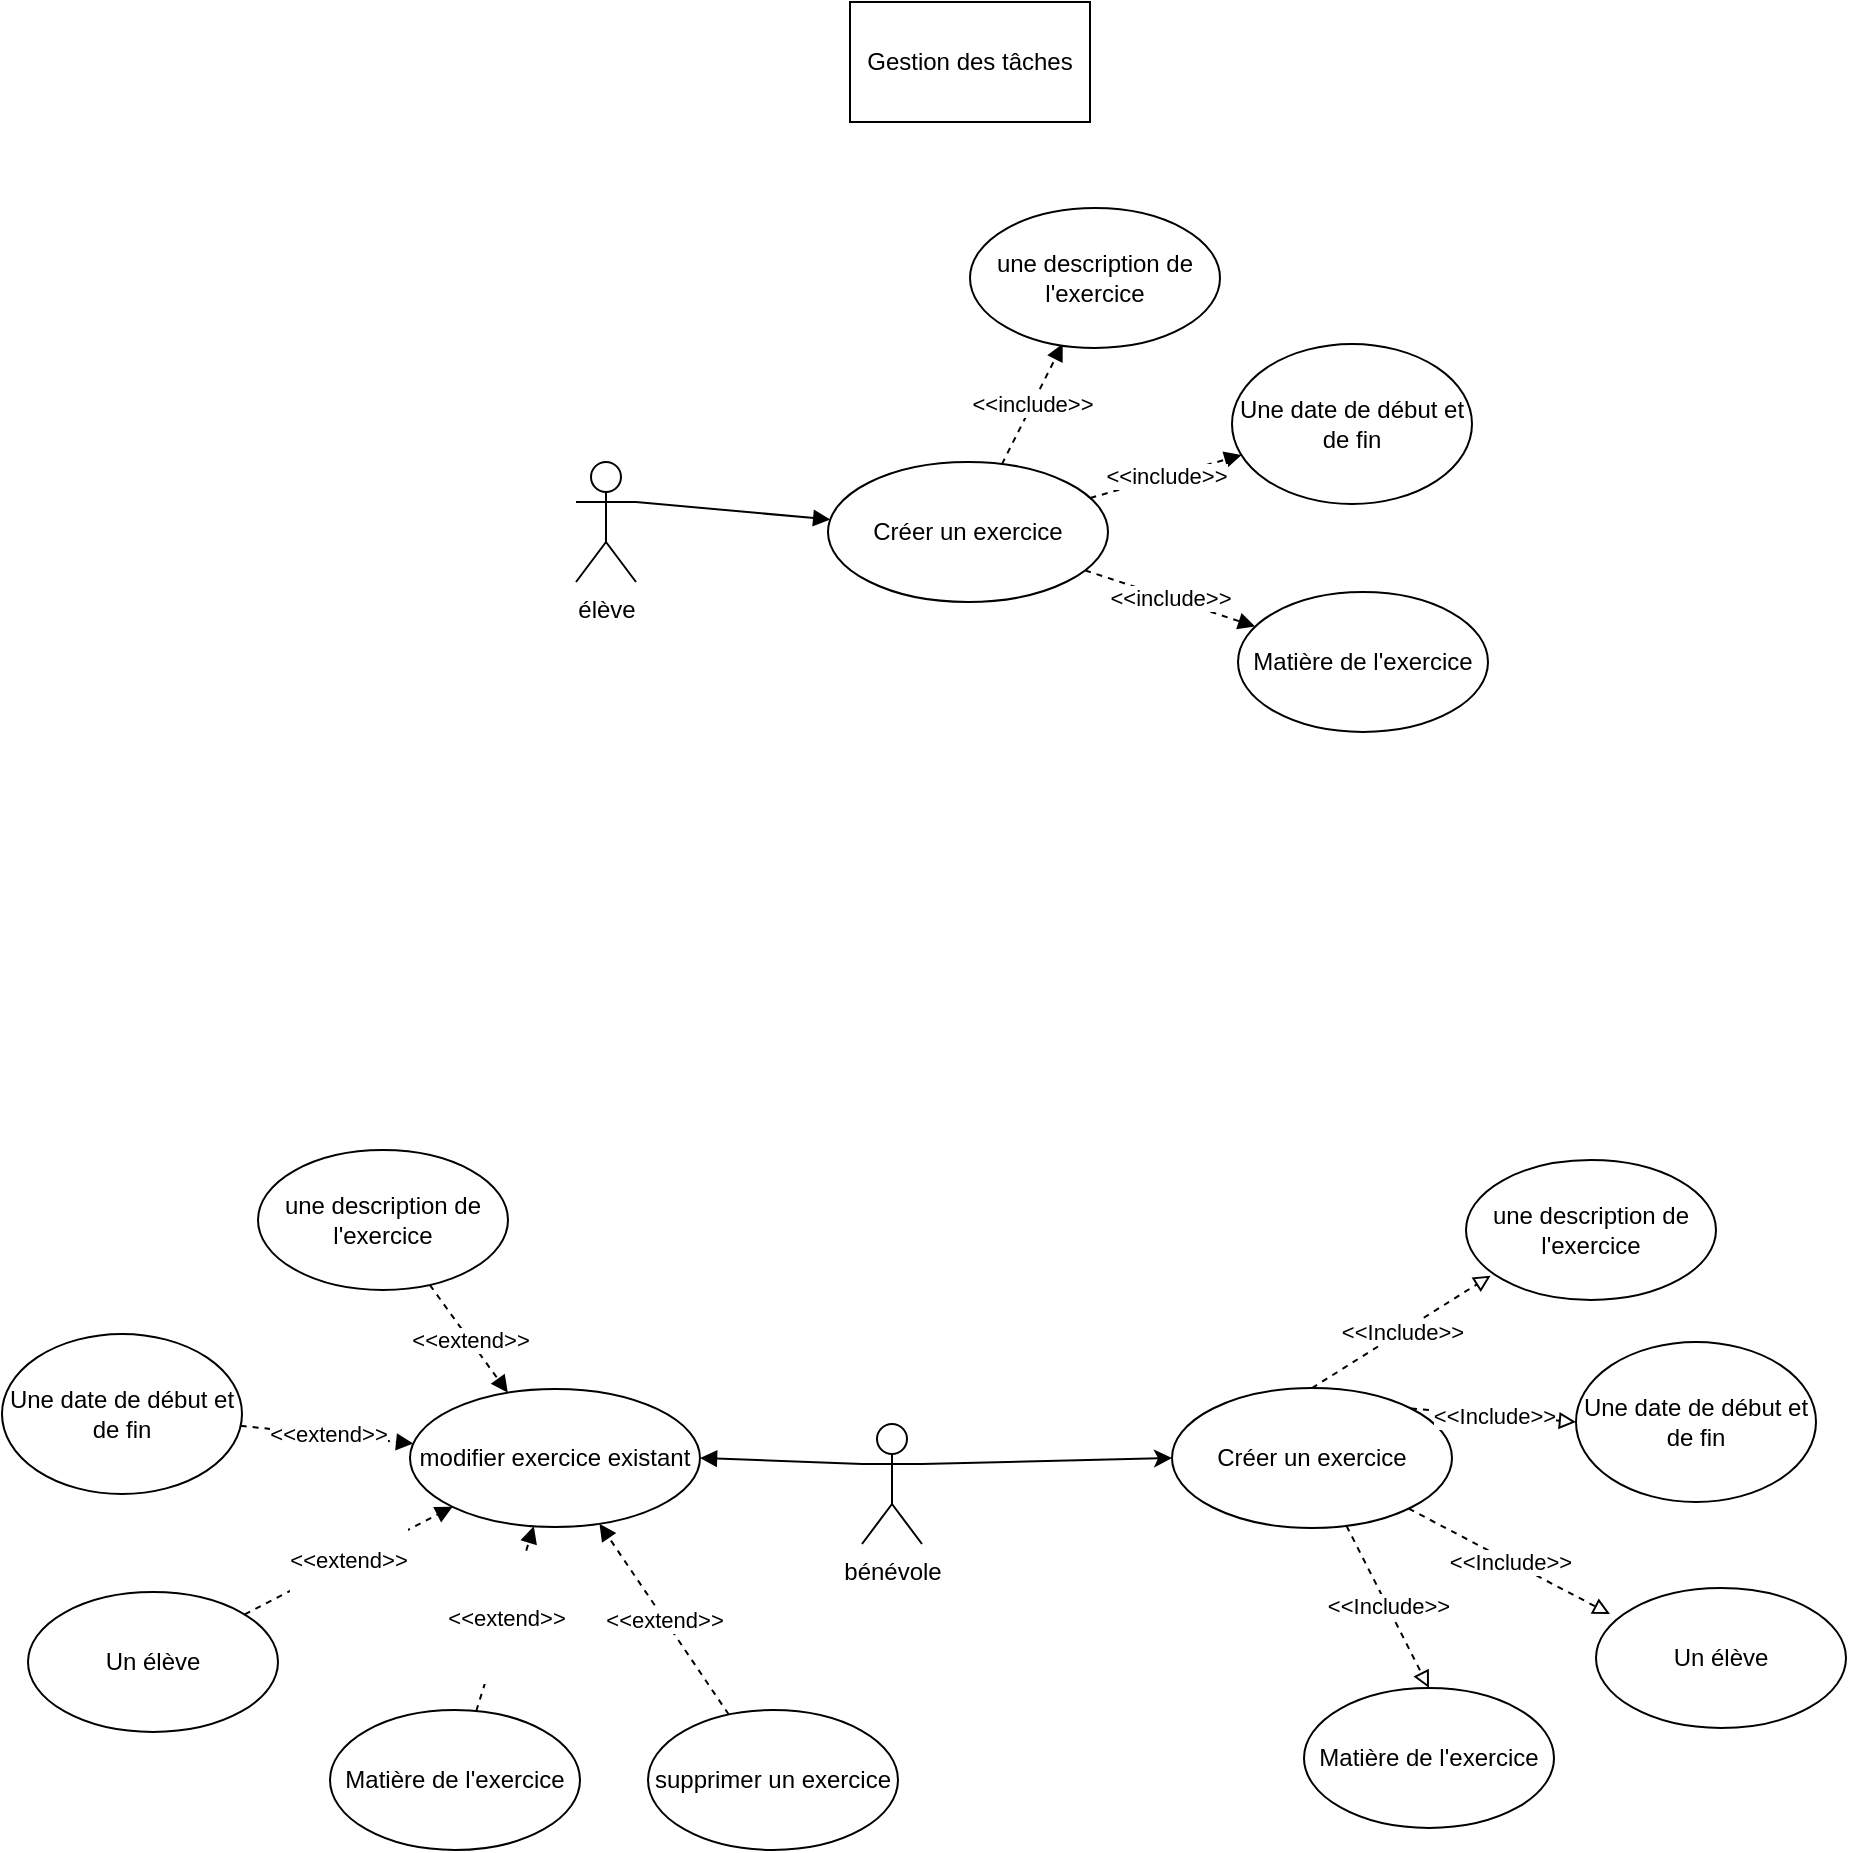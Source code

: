 <mxfile version="14.5.1" type="device"><diagram id="t2juNZFvHLWYE9JMnxJb" name="Page-1"><mxGraphModel dx="2012" dy="685" grid="0" gridSize="10" guides="1" tooltips="1" connect="1" arrows="1" fold="1" page="1" pageScale="1" pageWidth="827" pageHeight="1169" math="0" shadow="0"><root><mxCell id="0"/><mxCell id="1" parent="0"/><mxCell id="2RpTm27_KPFTQcwVif2T-1" value="Gestion des tâches" style="rounded=0;whiteSpace=wrap;html=1;" parent="1" vertex="1"><mxGeometry x="336" y="51" width="120" height="60" as="geometry"/></mxCell><mxCell id="M2xn3OnF1VamYhYji419-65" style="edgeStyle=none;rounded=0;orthogonalLoop=1;jettySize=auto;html=1;endArrow=block;endFill=1;exitX=1;exitY=0.333;exitDx=0;exitDy=0;exitPerimeter=0;" edge="1" parent="1" source="2RpTm27_KPFTQcwVif2T-2" target="M2xn3OnF1VamYhYji419-64"><mxGeometry relative="1" as="geometry"/></mxCell><mxCell id="2RpTm27_KPFTQcwVif2T-2" value="élève" style="shape=umlActor;verticalLabelPosition=bottom;verticalAlign=top;html=1;" parent="1" vertex="1"><mxGeometry x="199" y="281" width="30" height="60" as="geometry"/></mxCell><mxCell id="M2xn3OnF1VamYhYji419-51" style="edgeStyle=none;rounded=0;orthogonalLoop=1;jettySize=auto;html=1;entryX=1;entryY=0.5;entryDx=0;entryDy=0;endArrow=block;endFill=1;exitX=0;exitY=0.333;exitDx=0;exitDy=0;exitPerimeter=0;" edge="1" parent="1" source="2RpTm27_KPFTQcwVif2T-5" target="M2xn3OnF1VamYhYji419-40"><mxGeometry relative="1" as="geometry"/></mxCell><mxCell id="2RpTm27_KPFTQcwVif2T-5" value="bénévole" style="shape=umlActor;verticalLabelPosition=bottom;verticalAlign=top;html=1;" parent="1" vertex="1"><mxGeometry x="342" y="762" width="30" height="60" as="geometry"/></mxCell><mxCell id="sqHJIJvv-yVh7YY54Yef-2" value="" style="endArrow=classic;html=1;exitX=1;exitY=0.333;exitDx=0;exitDy=0;exitPerimeter=0;entryX=0;entryY=0.5;entryDx=0;entryDy=0;" parent="1" source="2RpTm27_KPFTQcwVif2T-5" target="sqHJIJvv-yVh7YY54Yef-5" edge="1"><mxGeometry width="50" height="50" relative="1" as="geometry"><mxPoint x="821" y="775" as="sourcePoint"/><mxPoint x="455" y="735" as="targetPoint"/></mxGeometry></mxCell><mxCell id="M2xn3OnF1VamYhYji419-43" value="&amp;lt;&amp;lt;Include&amp;gt;&amp;gt;" style="rounded=0;orthogonalLoop=1;jettySize=auto;html=1;dashed=1;endArrow=block;endFill=0;entryX=0.5;entryY=0;entryDx=0;entryDy=0;" edge="1" parent="1" source="sqHJIJvv-yVh7YY54Yef-5" target="M2xn3OnF1VamYhYji419-7"><mxGeometry relative="1" as="geometry"/></mxCell><mxCell id="sqHJIJvv-yVh7YY54Yef-5" value="Créer un exercice" style="ellipse;whiteSpace=wrap;html=1;" parent="1" vertex="1"><mxGeometry x="497" y="744" width="140" height="70" as="geometry"/></mxCell><mxCell id="M2xn3OnF1VamYhYji419-5" value="Une date de début et de fin" style="ellipse;whiteSpace=wrap;html=1;" vertex="1" parent="1"><mxGeometry x="699" y="721" width="120" height="80" as="geometry"/></mxCell><mxCell id="M2xn3OnF1VamYhYji419-7" value="Matière de l'exercice" style="ellipse;whiteSpace=wrap;html=1;" vertex="1" parent="1"><mxGeometry x="563" y="894" width="125" height="70" as="geometry"/></mxCell><mxCell id="M2xn3OnF1VamYhYji419-10" value="Un élève" style="ellipse;whiteSpace=wrap;html=1;" vertex="1" parent="1"><mxGeometry x="709" y="844" width="125" height="70" as="geometry"/></mxCell><mxCell id="M2xn3OnF1VamYhYji419-11" value="une description de l'exercice" style="ellipse;whiteSpace=wrap;html=1;" vertex="1" parent="1"><mxGeometry x="644" y="630" width="125" height="70" as="geometry"/></mxCell><mxCell id="M2xn3OnF1VamYhYji419-40" value="modifier exercice existant" style="ellipse;whiteSpace=wrap;html=1;" vertex="1" parent="1"><mxGeometry x="116" y="744.5" width="145" height="69" as="geometry"/></mxCell><mxCell id="M2xn3OnF1VamYhYji419-46" value="&amp;lt;&amp;lt;Include&amp;gt;&amp;gt;" style="rounded=0;orthogonalLoop=1;jettySize=auto;html=1;dashed=1;endArrow=block;endFill=0;entryX=0.056;entryY=0.186;entryDx=0;entryDy=0;entryPerimeter=0;" edge="1" parent="1" source="sqHJIJvv-yVh7YY54Yef-5" target="M2xn3OnF1VamYhYji419-10"><mxGeometry relative="1" as="geometry"><mxPoint x="539.885" y="824.885" as="sourcePoint"/><mxPoint x="375.5" y="915" as="targetPoint"/></mxGeometry></mxCell><mxCell id="M2xn3OnF1VamYhYji419-47" value="&amp;lt;&amp;lt;Include&amp;gt;&amp;gt;" style="rounded=0;orthogonalLoop=1;jettySize=auto;html=1;dashed=1;endArrow=block;endFill=0;entryX=0;entryY=0.5;entryDx=0;entryDy=0;exitX=1;exitY=0;exitDx=0;exitDy=0;" edge="1" parent="1" source="sqHJIJvv-yVh7YY54Yef-5" target="M2xn3OnF1VamYhYji419-5"><mxGeometry relative="1" as="geometry"><mxPoint x="549.885" y="834.885" as="sourcePoint"/><mxPoint x="385.5" y="925" as="targetPoint"/></mxGeometry></mxCell><mxCell id="M2xn3OnF1VamYhYji419-48" value="&amp;lt;&amp;lt;Include&amp;gt;&amp;gt;" style="rounded=0;orthogonalLoop=1;jettySize=auto;html=1;dashed=1;endArrow=block;endFill=0;entryX=0.099;entryY=0.826;entryDx=0;entryDy=0;exitX=0.5;exitY=0;exitDx=0;exitDy=0;entryPerimeter=0;" edge="1" parent="1" source="sqHJIJvv-yVh7YY54Yef-5" target="M2xn3OnF1VamYhYji419-11"><mxGeometry relative="1" as="geometry"><mxPoint x="559.885" y="844.885" as="sourcePoint"/><mxPoint x="395.5" y="935" as="targetPoint"/></mxGeometry></mxCell><mxCell id="M2xn3OnF1VamYhYji419-57" value="&amp;lt;&amp;lt;extend&amp;gt;&amp;gt;" style="edgeStyle=none;rounded=0;orthogonalLoop=1;jettySize=auto;html=1;endArrow=block;endFill=1;dashed=1;" edge="1" parent="1" source="M2xn3OnF1VamYhYji419-53" target="M2xn3OnF1VamYhYji419-40"><mxGeometry relative="1" as="geometry"/></mxCell><mxCell id="M2xn3OnF1VamYhYji419-53" value="une description de l'exercice" style="ellipse;whiteSpace=wrap;html=1;" vertex="1" parent="1"><mxGeometry x="40" y="625" width="125" height="70" as="geometry"/></mxCell><mxCell id="M2xn3OnF1VamYhYji419-58" value="&#10;&#10;&lt;span style=&quot;color: rgb(0, 0, 0); font-family: helvetica; font-size: 11px; font-style: normal; font-weight: 400; letter-spacing: normal; text-align: center; text-indent: 0px; text-transform: none; word-spacing: 0px; background-color: rgb(255, 255, 255); display: inline; float: none;&quot;&gt;&amp;lt;&amp;lt;extend&amp;gt;&amp;gt;&lt;/span&gt;&#10;&#10;" style="edgeStyle=none;rounded=0;orthogonalLoop=1;jettySize=auto;html=1;dashed=1;endArrow=block;endFill=1;" edge="1" parent="1" source="M2xn3OnF1VamYhYji419-54" target="M2xn3OnF1VamYhYji419-40"><mxGeometry relative="1" as="geometry"/></mxCell><mxCell id="M2xn3OnF1VamYhYji419-54" value="Une date de début et de fin" style="ellipse;whiteSpace=wrap;html=1;" vertex="1" parent="1"><mxGeometry x="-88" y="717" width="120" height="80" as="geometry"/></mxCell><mxCell id="M2xn3OnF1VamYhYji419-59" value="&#10;&#10;&lt;span style=&quot;color: rgb(0, 0, 0); font-family: helvetica; font-size: 11px; font-style: normal; font-weight: 400; letter-spacing: normal; text-align: center; text-indent: 0px; text-transform: none; word-spacing: 0px; background-color: rgb(255, 255, 255); display: inline; float: none;&quot;&gt;&amp;lt;&amp;lt;extend&amp;gt;&amp;gt;&lt;/span&gt;&#10;&#10;" style="edgeStyle=none;rounded=0;orthogonalLoop=1;jettySize=auto;html=1;entryX=0;entryY=1;entryDx=0;entryDy=0;dashed=1;endArrow=block;endFill=1;" edge="1" parent="1" source="M2xn3OnF1VamYhYji419-55" target="M2xn3OnF1VamYhYji419-40"><mxGeometry relative="1" as="geometry"/></mxCell><mxCell id="M2xn3OnF1VamYhYji419-55" value="Un élève" style="ellipse;whiteSpace=wrap;html=1;" vertex="1" parent="1"><mxGeometry x="-75" y="846" width="125" height="70" as="geometry"/></mxCell><mxCell id="M2xn3OnF1VamYhYji419-60" value="&#10;&#10;&lt;span style=&quot;color: rgb(0, 0, 0); font-family: helvetica; font-size: 11px; font-style: normal; font-weight: 400; letter-spacing: normal; text-align: center; text-indent: 0px; text-transform: none; word-spacing: 0px; background-color: rgb(255, 255, 255); display: inline; float: none;&quot;&gt;&amp;lt;&amp;lt;extend&amp;gt;&amp;gt;&lt;/span&gt;&#10;&#10;" style="edgeStyle=none;rounded=0;orthogonalLoop=1;jettySize=auto;html=1;dashed=1;endArrow=block;endFill=1;" edge="1" parent="1" source="M2xn3OnF1VamYhYji419-56" target="M2xn3OnF1VamYhYji419-40"><mxGeometry relative="1" as="geometry"/></mxCell><mxCell id="M2xn3OnF1VamYhYji419-56" value="Matière de l'exercice" style="ellipse;whiteSpace=wrap;html=1;" vertex="1" parent="1"><mxGeometry x="76" y="905" width="125" height="70" as="geometry"/></mxCell><mxCell id="M2xn3OnF1VamYhYji419-69" value="&amp;lt;&amp;lt;include&amp;gt;&amp;gt;" style="edgeStyle=none;rounded=0;orthogonalLoop=1;jettySize=auto;html=1;entryX=0.371;entryY=0.969;entryDx=0;entryDy=0;entryPerimeter=0;endArrow=block;endFill=1;dashed=1;" edge="1" parent="1" source="M2xn3OnF1VamYhYji419-64" target="M2xn3OnF1VamYhYji419-66"><mxGeometry relative="1" as="geometry"/></mxCell><mxCell id="M2xn3OnF1VamYhYji419-71" value="&amp;lt;&amp;lt;include&amp;gt;&amp;gt;" style="edgeStyle=none;rounded=0;orthogonalLoop=1;jettySize=auto;html=1;dashed=1;endArrow=block;endFill=1;" edge="1" parent="1" source="M2xn3OnF1VamYhYji419-64" target="M2xn3OnF1VamYhYji419-67"><mxGeometry relative="1" as="geometry"/></mxCell><mxCell id="M2xn3OnF1VamYhYji419-72" value="&amp;lt;&amp;lt;include&amp;gt;&amp;gt;" style="edgeStyle=none;rounded=0;orthogonalLoop=1;jettySize=auto;html=1;dashed=1;endArrow=block;endFill=1;" edge="1" parent="1" source="M2xn3OnF1VamYhYji419-64" target="M2xn3OnF1VamYhYji419-68"><mxGeometry relative="1" as="geometry"/></mxCell><mxCell id="M2xn3OnF1VamYhYji419-64" value="Créer un exercice" style="ellipse;whiteSpace=wrap;html=1;" vertex="1" parent="1"><mxGeometry x="325" y="281" width="140" height="70" as="geometry"/></mxCell><mxCell id="M2xn3OnF1VamYhYji419-66" value="une description de l'exercice" style="ellipse;whiteSpace=wrap;html=1;" vertex="1" parent="1"><mxGeometry x="396" y="154" width="125" height="70" as="geometry"/></mxCell><mxCell id="M2xn3OnF1VamYhYji419-67" value="Une date de début et de fin" style="ellipse;whiteSpace=wrap;html=1;" vertex="1" parent="1"><mxGeometry x="527" y="222" width="120" height="80" as="geometry"/></mxCell><mxCell id="M2xn3OnF1VamYhYji419-68" value="Matière de l'exercice" style="ellipse;whiteSpace=wrap;html=1;" vertex="1" parent="1"><mxGeometry x="530" y="346" width="125" height="70" as="geometry"/></mxCell><mxCell id="M2xn3OnF1VamYhYji419-74" value="&amp;lt;&amp;lt;extend&amp;gt;&amp;gt;" style="edgeStyle=none;rounded=0;orthogonalLoop=1;jettySize=auto;html=1;dashed=1;endArrow=block;endFill=1;" edge="1" parent="1" source="M2xn3OnF1VamYhYji419-73" target="M2xn3OnF1VamYhYji419-40"><mxGeometry relative="1" as="geometry"/></mxCell><mxCell id="M2xn3OnF1VamYhYji419-73" value="supprimer un exercice" style="ellipse;whiteSpace=wrap;html=1;" vertex="1" parent="1"><mxGeometry x="235" y="905" width="125" height="70" as="geometry"/></mxCell></root></mxGraphModel></diagram></mxfile>